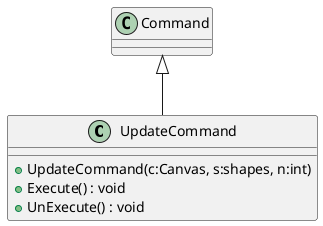 @startuml
class UpdateCommand {
    + UpdateCommand(c:Canvas, s:shapes, n:int)
    + Execute() : void
    + UnExecute() : void
}
Command <|-- UpdateCommand
@enduml
